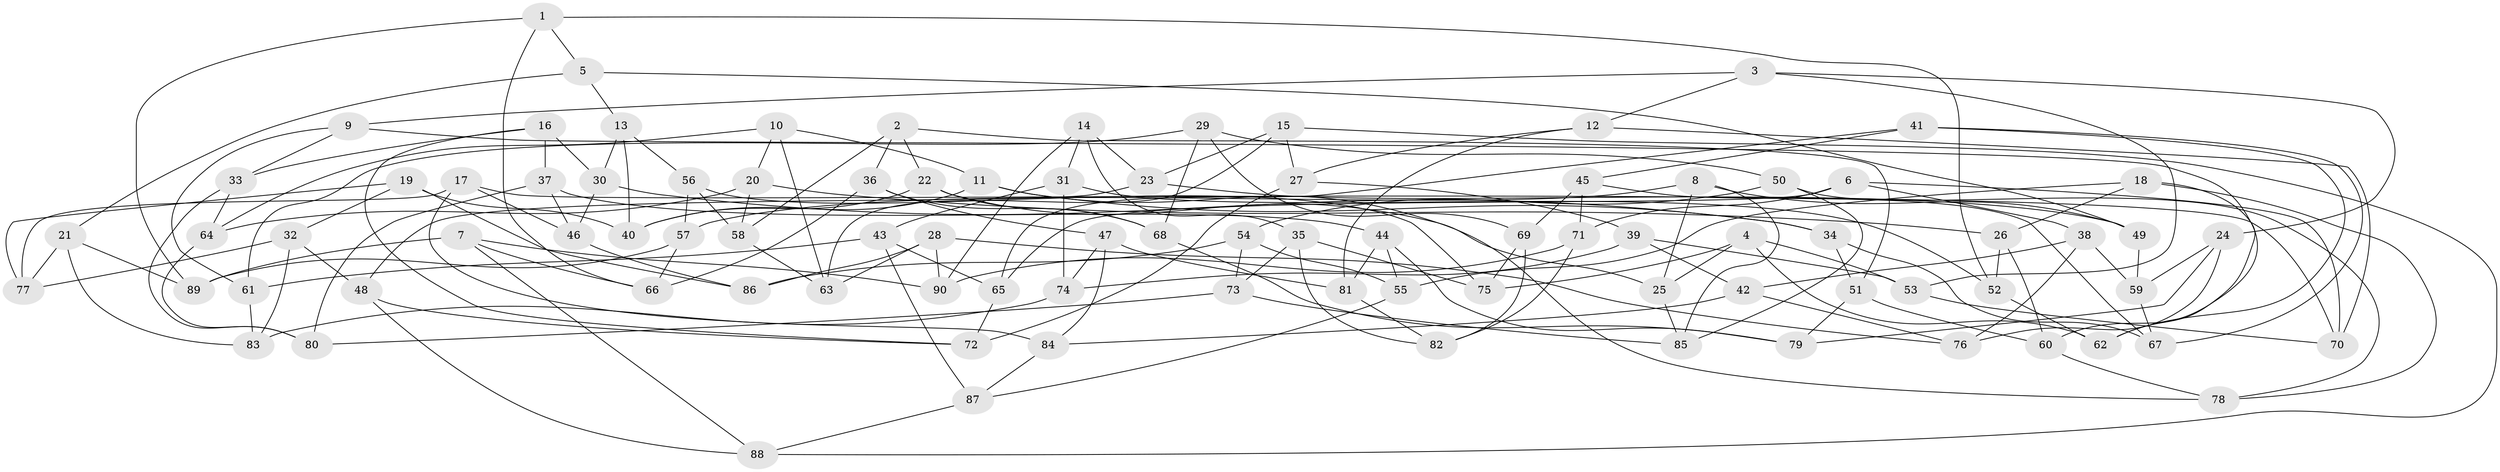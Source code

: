 // Generated by graph-tools (version 1.1) at 2025/56/03/09/25 04:56:46]
// undirected, 90 vertices, 180 edges
graph export_dot {
graph [start="1"]
  node [color=gray90,style=filled];
  1;
  2;
  3;
  4;
  5;
  6;
  7;
  8;
  9;
  10;
  11;
  12;
  13;
  14;
  15;
  16;
  17;
  18;
  19;
  20;
  21;
  22;
  23;
  24;
  25;
  26;
  27;
  28;
  29;
  30;
  31;
  32;
  33;
  34;
  35;
  36;
  37;
  38;
  39;
  40;
  41;
  42;
  43;
  44;
  45;
  46;
  47;
  48;
  49;
  50;
  51;
  52;
  53;
  54;
  55;
  56;
  57;
  58;
  59;
  60;
  61;
  62;
  63;
  64;
  65;
  66;
  67;
  68;
  69;
  70;
  71;
  72;
  73;
  74;
  75;
  76;
  77;
  78;
  79;
  80;
  81;
  82;
  83;
  84;
  85;
  86;
  87;
  88;
  89;
  90;
  1 -- 66;
  1 -- 52;
  1 -- 5;
  1 -- 89;
  2 -- 36;
  2 -- 51;
  2 -- 58;
  2 -- 22;
  3 -- 12;
  3 -- 24;
  3 -- 53;
  3 -- 9;
  4 -- 75;
  4 -- 25;
  4 -- 53;
  4 -- 62;
  5 -- 13;
  5 -- 21;
  5 -- 49;
  6 -- 71;
  6 -- 38;
  6 -- 70;
  6 -- 65;
  7 -- 88;
  7 -- 89;
  7 -- 66;
  7 -- 90;
  8 -- 57;
  8 -- 25;
  8 -- 49;
  8 -- 85;
  9 -- 60;
  9 -- 33;
  9 -- 61;
  10 -- 20;
  10 -- 64;
  10 -- 11;
  10 -- 63;
  11 -- 78;
  11 -- 40;
  11 -- 34;
  12 -- 27;
  12 -- 81;
  12 -- 70;
  13 -- 56;
  13 -- 30;
  13 -- 40;
  14 -- 23;
  14 -- 35;
  14 -- 31;
  14 -- 90;
  15 -- 63;
  15 -- 23;
  15 -- 27;
  15 -- 88;
  16 -- 37;
  16 -- 72;
  16 -- 30;
  16 -- 33;
  17 -- 46;
  17 -- 77;
  17 -- 70;
  17 -- 84;
  18 -- 26;
  18 -- 62;
  18 -- 55;
  18 -- 78;
  19 -- 40;
  19 -- 77;
  19 -- 86;
  19 -- 32;
  20 -- 26;
  20 -- 58;
  20 -- 64;
  21 -- 89;
  21 -- 83;
  21 -- 77;
  22 -- 40;
  22 -- 68;
  22 -- 25;
  23 -- 49;
  23 -- 48;
  24 -- 79;
  24 -- 76;
  24 -- 59;
  25 -- 85;
  26 -- 60;
  26 -- 52;
  27 -- 39;
  27 -- 72;
  28 -- 86;
  28 -- 63;
  28 -- 90;
  28 -- 76;
  29 -- 68;
  29 -- 61;
  29 -- 50;
  29 -- 69;
  30 -- 46;
  30 -- 34;
  31 -- 43;
  31 -- 52;
  31 -- 74;
  32 -- 48;
  32 -- 83;
  32 -- 77;
  33 -- 64;
  33 -- 80;
  34 -- 51;
  34 -- 67;
  35 -- 75;
  35 -- 73;
  35 -- 82;
  36 -- 66;
  36 -- 47;
  36 -- 68;
  37 -- 44;
  37 -- 46;
  37 -- 80;
  38 -- 42;
  38 -- 59;
  38 -- 76;
  39 -- 53;
  39 -- 74;
  39 -- 42;
  41 -- 62;
  41 -- 45;
  41 -- 67;
  41 -- 65;
  42 -- 84;
  42 -- 76;
  43 -- 87;
  43 -- 65;
  43 -- 61;
  44 -- 79;
  44 -- 55;
  44 -- 81;
  45 -- 69;
  45 -- 67;
  45 -- 71;
  46 -- 86;
  47 -- 74;
  47 -- 84;
  47 -- 81;
  48 -- 72;
  48 -- 88;
  49 -- 59;
  50 -- 78;
  50 -- 85;
  50 -- 54;
  51 -- 79;
  51 -- 60;
  52 -- 62;
  53 -- 70;
  54 -- 73;
  54 -- 55;
  54 -- 86;
  55 -- 87;
  56 -- 58;
  56 -- 75;
  56 -- 57;
  57 -- 66;
  57 -- 89;
  58 -- 63;
  59 -- 67;
  60 -- 78;
  61 -- 83;
  64 -- 80;
  65 -- 72;
  68 -- 79;
  69 -- 75;
  69 -- 82;
  71 -- 82;
  71 -- 90;
  73 -- 85;
  73 -- 80;
  74 -- 83;
  81 -- 82;
  84 -- 87;
  87 -- 88;
}
